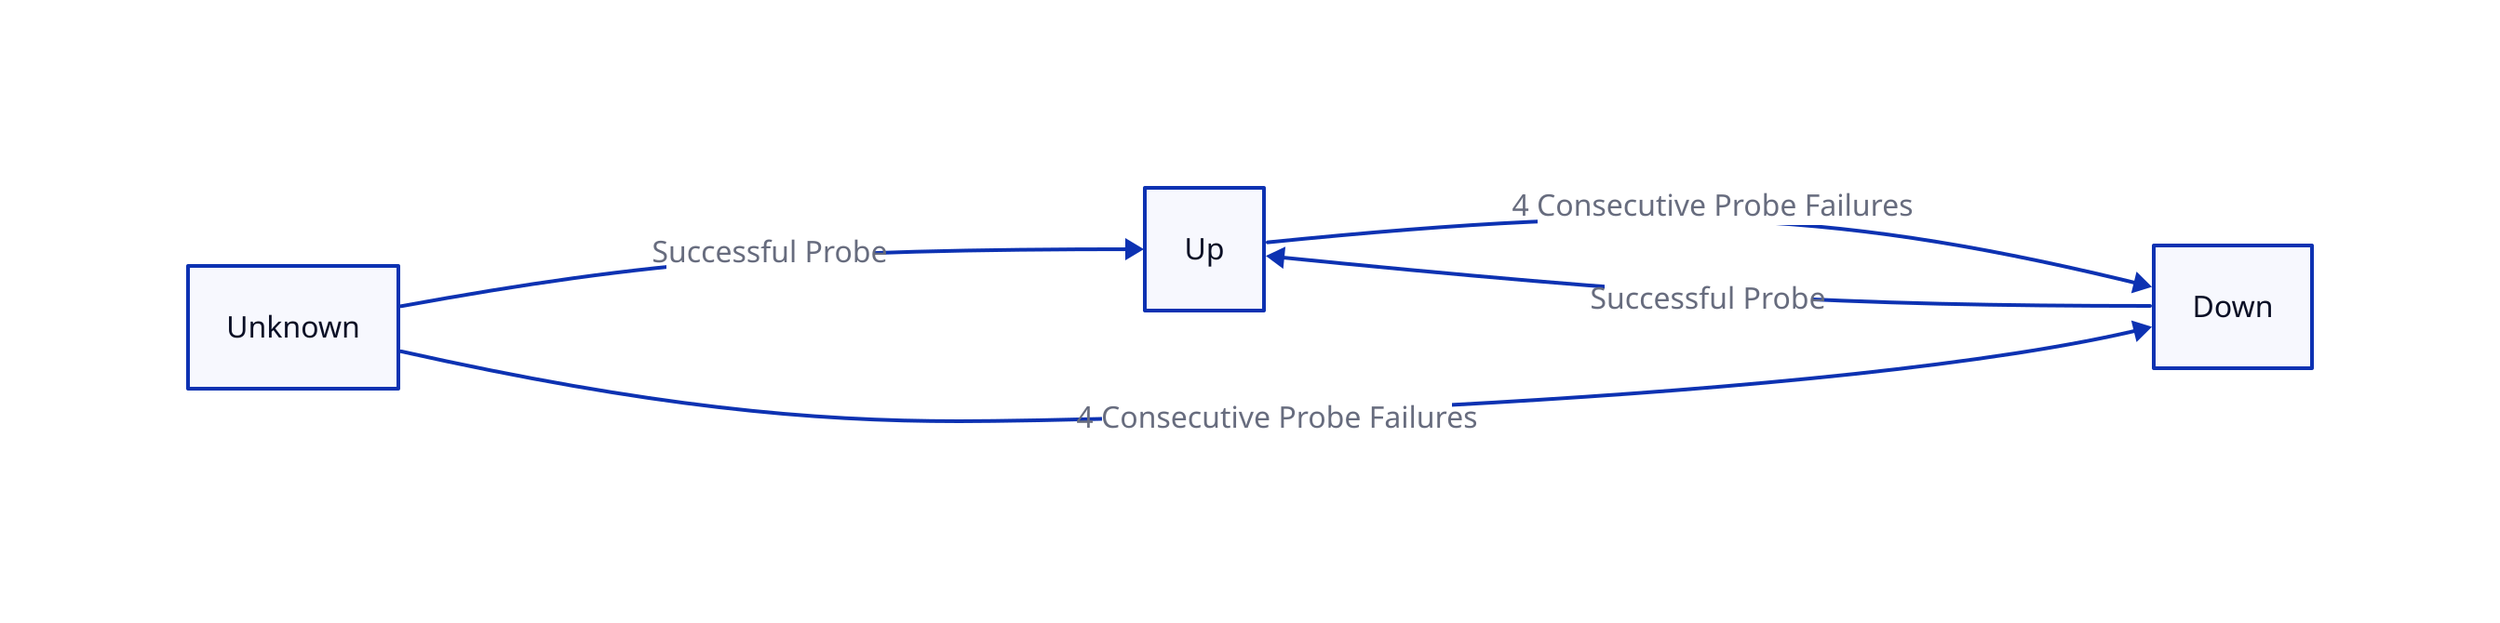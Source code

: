direction: right

Unknown -> Up: 'Successful Probe'
Up -> Down: '4 Consecutive Probe Failures'
Down -> Up: 'Successful Probe'
Unknown -> Down: '4 Consecutive Probe Failures'
